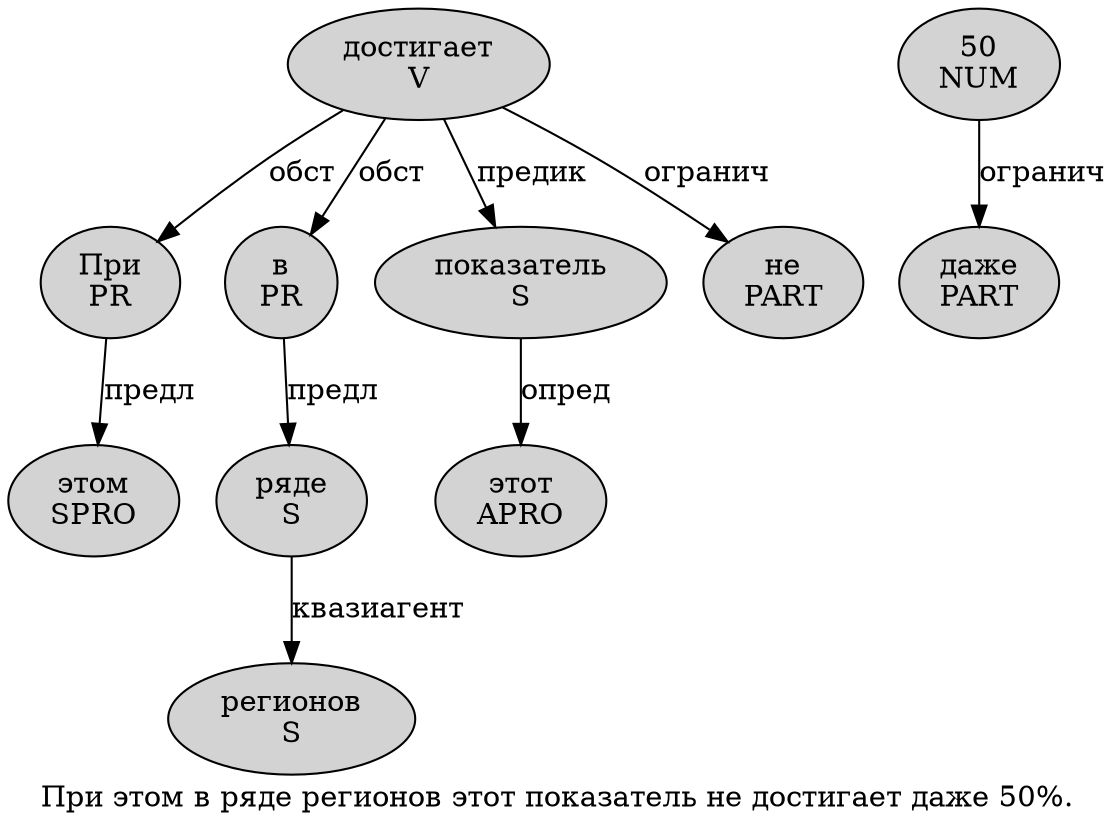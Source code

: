 digraph SENTENCE_787 {
	graph [label="При этом в ряде регионов этот показатель не достигает даже 50%."]
	node [style=filled]
		0 [label="При
PR" color="" fillcolor=lightgray penwidth=1 shape=ellipse]
		1 [label="этом
SPRO" color="" fillcolor=lightgray penwidth=1 shape=ellipse]
		2 [label="в
PR" color="" fillcolor=lightgray penwidth=1 shape=ellipse]
		3 [label="ряде
S" color="" fillcolor=lightgray penwidth=1 shape=ellipse]
		4 [label="регионов
S" color="" fillcolor=lightgray penwidth=1 shape=ellipse]
		5 [label="этот
APRO" color="" fillcolor=lightgray penwidth=1 shape=ellipse]
		6 [label="показатель
S" color="" fillcolor=lightgray penwidth=1 shape=ellipse]
		7 [label="не
PART" color="" fillcolor=lightgray penwidth=1 shape=ellipse]
		8 [label="достигает
V" color="" fillcolor=lightgray penwidth=1 shape=ellipse]
		9 [label="даже
PART" color="" fillcolor=lightgray penwidth=1 shape=ellipse]
		10 [label="50
NUM" color="" fillcolor=lightgray penwidth=1 shape=ellipse]
			8 -> 0 [label="обст"]
			8 -> 2 [label="обст"]
			8 -> 6 [label="предик"]
			8 -> 7 [label="огранич"]
			10 -> 9 [label="огранич"]
			6 -> 5 [label="опред"]
			3 -> 4 [label="квазиагент"]
			2 -> 3 [label="предл"]
			0 -> 1 [label="предл"]
}